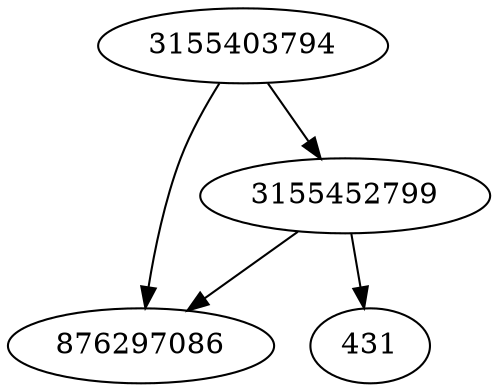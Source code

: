 strict digraph  {
3155403794;
3155452799;
876297086;
431;
3155403794 -> 3155452799;
3155403794 -> 876297086;
3155452799 -> 876297086;
3155452799 -> 431;
}
